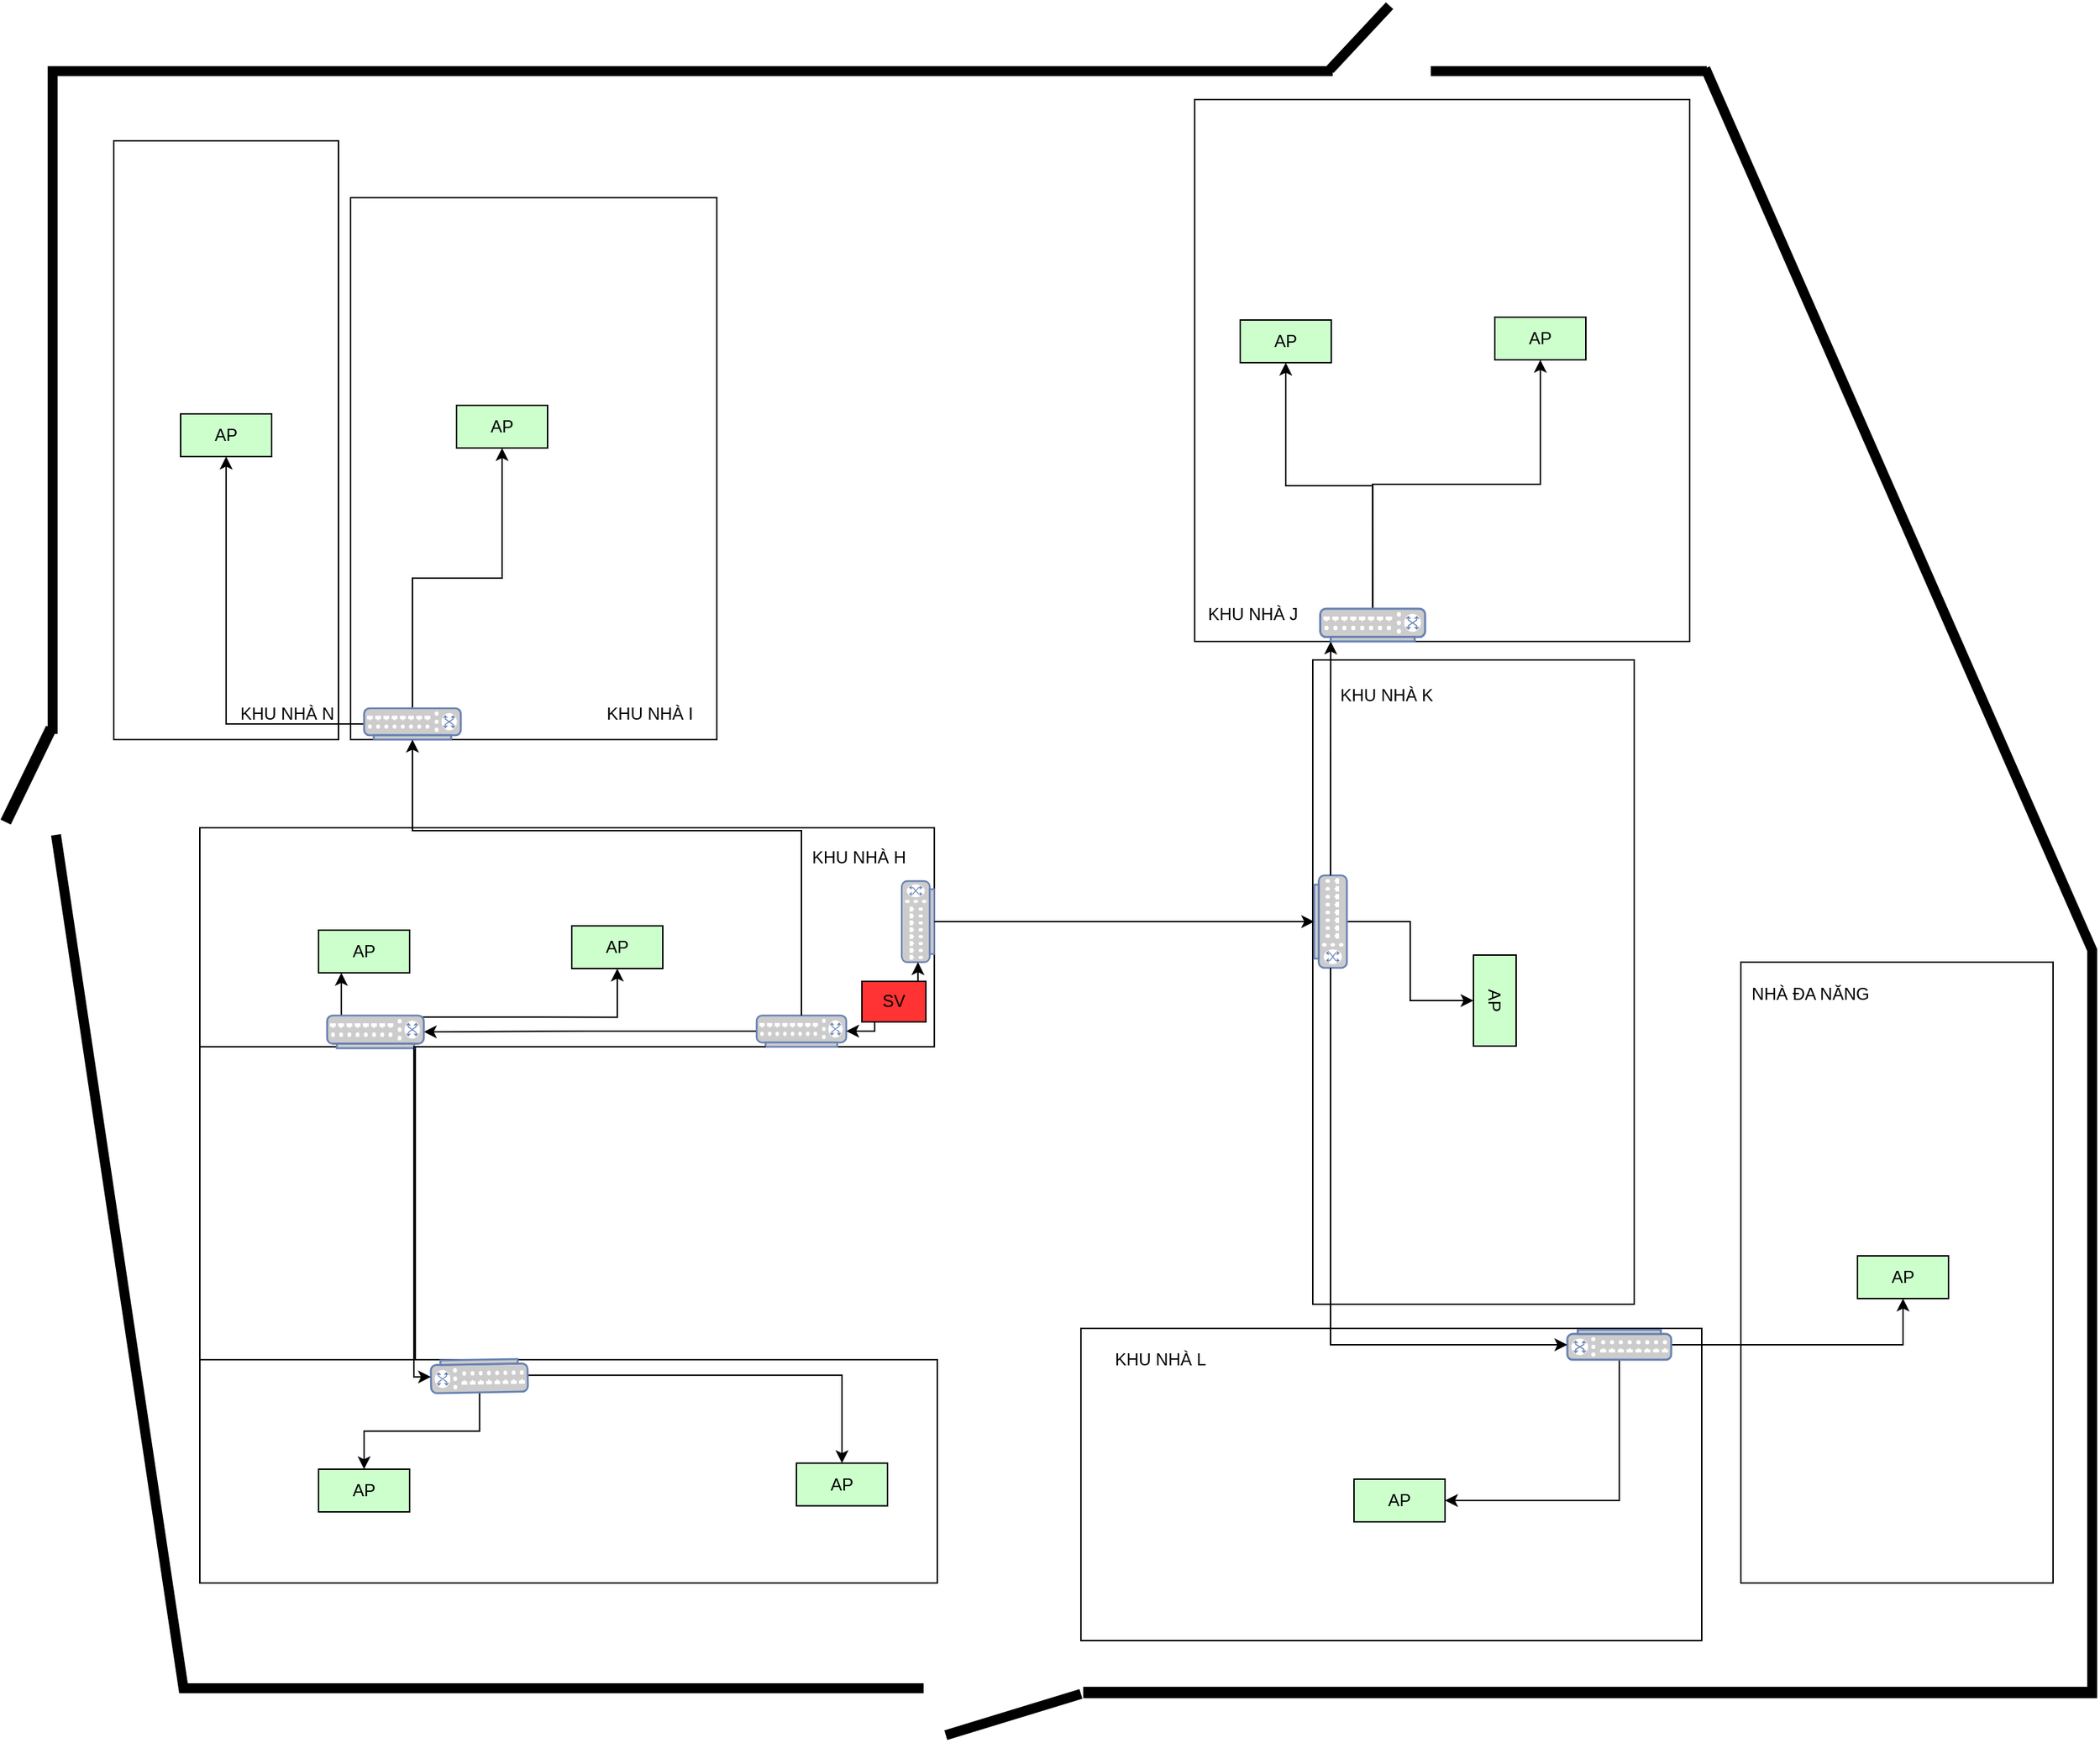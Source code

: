 <mxfile version="26.2.13">
  <diagram name="Trang-1" id="-2m3zkfMfWRAUJp8AQrv">
    <mxGraphModel dx="2983" dy="1703" grid="0" gridSize="10" guides="1" tooltips="1" connect="1" arrows="1" fold="1" page="1" pageScale="1" pageWidth="827" pageHeight="1169" math="0" shadow="0">
      <root>
        <mxCell id="0" />
        <mxCell id="1" parent="0" />
        <mxCell id="HvHcZhc-jqTBHGwA7SdA-494" value="" style="rounded=0;whiteSpace=wrap;html=1;" parent="1" vertex="1">
          <mxGeometry x="674.5" y="749" width="151.5" height="220" as="geometry" />
        </mxCell>
        <mxCell id="HvHcZhc-jqTBHGwA7SdA-395" value="" style="rounded=0;whiteSpace=wrap;html=1;" parent="1" vertex="1">
          <mxGeometry x="674.5" y="595" width="516.38" height="154" as="geometry" />
        </mxCell>
        <mxCell id="HvHcZhc-jqTBHGwA7SdA-296" value="" style="rounded=0;whiteSpace=wrap;html=1;" parent="1" vertex="1">
          <mxGeometry x="780.5" y="152" width="257.5" height="381" as="geometry" />
        </mxCell>
        <mxCell id="HvHcZhc-jqTBHGwA7SdA-295" value="" style="rounded=0;whiteSpace=wrap;html=1;" parent="1" vertex="1">
          <mxGeometry x="614" y="112" width="158" height="421" as="geometry" />
        </mxCell>
        <mxCell id="HvHcZhc-jqTBHGwA7SdA-495" value="" style="rounded=0;whiteSpace=wrap;html=1;" parent="1" vertex="1">
          <mxGeometry x="674.5" y="969" width="518.5" height="157" as="geometry" />
        </mxCell>
        <mxCell id="HvHcZhc-jqTBHGwA7SdA-594" value="" style="rounded=0;whiteSpace=wrap;html=1;" parent="1" vertex="1">
          <mxGeometry x="1374" y="83" width="348" height="381" as="geometry" />
        </mxCell>
        <mxCell id="HvHcZhc-jqTBHGwA7SdA-987" value="" style="rounded=0;whiteSpace=wrap;html=1;" parent="1" vertex="1">
          <mxGeometry x="1457" y="477" width="226" height="453" as="geometry" />
        </mxCell>
        <mxCell id="HvHcZhc-jqTBHGwA7SdA-1576" value="" style="rounded=0;whiteSpace=wrap;html=1;" parent="1" vertex="1">
          <mxGeometry x="1294" y="947" width="436.5" height="219.5" as="geometry" />
        </mxCell>
        <mxCell id="HvHcZhc-jqTBHGwA7SdA-1773" value="" style="rounded=0;whiteSpace=wrap;html=1;direction=south;" parent="1" vertex="1">
          <mxGeometry x="1758" y="689.5" width="219.5" height="436.5" as="geometry" />
        </mxCell>
        <mxCell id="HvHcZhc-jqTBHGwA7SdA-1872" value="NHÀ ĐA NĂNG" style="text;html=1;align=center;verticalAlign=middle;whiteSpace=wrap;rounded=0;" parent="1" vertex="1">
          <mxGeometry x="1760.25" y="697" width="94" height="30" as="geometry" />
        </mxCell>
        <mxCell id="HvHcZhc-jqTBHGwA7SdA-1873" value="KHU NHÀ L" style="text;html=1;align=center;verticalAlign=middle;whiteSpace=wrap;rounded=0;" parent="1" vertex="1">
          <mxGeometry x="1303" y="954" width="94" height="30" as="geometry" />
        </mxCell>
        <mxCell id="HvHcZhc-jqTBHGwA7SdA-1874" value="KHU NHÀ K" style="text;html=1;align=center;verticalAlign=middle;whiteSpace=wrap;rounded=0;" parent="1" vertex="1">
          <mxGeometry x="1462.49" y="487" width="94" height="30" as="geometry" />
        </mxCell>
        <mxCell id="HvHcZhc-jqTBHGwA7SdA-1875" value="KHU NHÀ J" style="text;html=1;align=center;verticalAlign=middle;whiteSpace=wrap;rounded=0;" parent="1" vertex="1">
          <mxGeometry x="1368.49" y="430" width="94" height="30" as="geometry" />
        </mxCell>
        <mxCell id="HvHcZhc-jqTBHGwA7SdA-1876" value="KHU NHÀ I" style="text;html=1;align=center;verticalAlign=middle;whiteSpace=wrap;rounded=0;" parent="1" vertex="1">
          <mxGeometry x="944" y="498" width="94" height="34" as="geometry" />
        </mxCell>
        <mxCell id="HvHcZhc-jqTBHGwA7SdA-1877" value="KHU NHÀ N" style="text;html=1;align=center;verticalAlign=middle;whiteSpace=wrap;rounded=0;" parent="1" vertex="1">
          <mxGeometry x="688.75" y="500" width="94" height="30" as="geometry" />
        </mxCell>
        <mxCell id="HvHcZhc-jqTBHGwA7SdA-1878" value="KHU NHÀ H" style="text;html=1;align=center;verticalAlign=middle;whiteSpace=wrap;rounded=0;" parent="1" vertex="1">
          <mxGeometry x="1091" y="601" width="94" height="30" as="geometry" />
        </mxCell>
        <mxCell id="lTb1wYiHKmWcIrSzWkal-1" value="" style="endArrow=none;html=1;rounded=0;strokeWidth=7;" parent="1" edge="1">
          <mxGeometry width="50" height="50" relative="1" as="geometry">
            <mxPoint x="571" y="529" as="sourcePoint" />
            <mxPoint x="1471" y="63" as="targetPoint" />
            <Array as="points">
              <mxPoint x="571" y="63" />
            </Array>
          </mxGeometry>
        </mxCell>
        <mxCell id="lTb1wYiHKmWcIrSzWkal-2" value="" style="endArrow=none;html=1;rounded=0;strokeWidth=7;" parent="1" edge="1">
          <mxGeometry width="50" height="50" relative="1" as="geometry">
            <mxPoint x="1183.37" y="1200" as="sourcePoint" />
            <mxPoint x="573.37" y="600" as="targetPoint" />
            <Array as="points">
              <mxPoint x="663" y="1200" />
            </Array>
          </mxGeometry>
        </mxCell>
        <mxCell id="lTb1wYiHKmWcIrSzWkal-3" value="" style="endArrow=none;html=1;rounded=0;strokeWidth=7;" parent="1" edge="1">
          <mxGeometry width="50" height="50" relative="1" as="geometry">
            <mxPoint x="2005" y="1207" as="sourcePoint" />
            <mxPoint x="1733" y="61" as="targetPoint" />
            <Array as="points">
              <mxPoint x="2005" y="681" />
            </Array>
          </mxGeometry>
        </mxCell>
        <mxCell id="lTb1wYiHKmWcIrSzWkal-4" value="" style="endArrow=none;html=1;rounded=0;strokeWidth=8;" parent="1" edge="1">
          <mxGeometry width="50" height="50" relative="1" as="geometry">
            <mxPoint x="1295.63" y="1203" as="sourcePoint" />
            <mxPoint x="2001.63" y="1203" as="targetPoint" />
          </mxGeometry>
        </mxCell>
        <mxCell id="lTb1wYiHKmWcIrSzWkal-5" value="SV" style="rounded=0;whiteSpace=wrap;html=1;strokeColor=#000000;fillColor=#FF3333;" parent="1" vertex="1">
          <mxGeometry x="1140" y="703" width="45" height="28.5" as="geometry" />
        </mxCell>
        <mxCell id="lTb1wYiHKmWcIrSzWkal-22" style="edgeStyle=orthogonalEdgeStyle;rounded=0;orthogonalLoop=1;jettySize=auto;html=1;exitX=0;exitY=0.5;exitDx=0;exitDy=0;exitPerimeter=0;" parent="1" source="lTb1wYiHKmWcIrSzWkal-8" target="lTb1wYiHKmWcIrSzWkal-21" edge="1">
          <mxGeometry relative="1" as="geometry" />
        </mxCell>
        <mxCell id="lTb1wYiHKmWcIrSzWkal-8" value="" style="fontColor=#0066CC;verticalAlign=top;verticalLabelPosition=bottom;labelPosition=center;align=center;html=1;outlineConnect=0;fillColor=#CCCCCC;strokeColor=#6881B3;gradientColor=none;gradientDirection=north;strokeWidth=2;shape=mxgraph.networks.switch;" parent="1" vertex="1">
          <mxGeometry x="1066" y="727" width="63" height="22" as="geometry" />
        </mxCell>
        <mxCell id="lTb1wYiHKmWcIrSzWkal-9" value="" style="fontColor=#0066CC;verticalAlign=top;verticalLabelPosition=bottom;labelPosition=center;align=center;html=1;outlineConnect=0;fillColor=#CCCCCC;strokeColor=#6881B3;gradientColor=none;gradientDirection=north;strokeWidth=2;shape=mxgraph.networks.switch;direction=north;" parent="1" vertex="1">
          <mxGeometry x="1168" y="632.5" width="22.88" height="57" as="geometry" />
        </mxCell>
        <mxCell id="lTb1wYiHKmWcIrSzWkal-10" style="edgeStyle=orthogonalEdgeStyle;rounded=0;orthogonalLoop=1;jettySize=auto;html=1;exitX=0.5;exitY=1;exitDx=0;exitDy=0;" parent="1" source="lTb1wYiHKmWcIrSzWkal-5" target="lTb1wYiHKmWcIrSzWkal-5" edge="1">
          <mxGeometry relative="1" as="geometry" />
        </mxCell>
        <mxCell id="lTb1wYiHKmWcIrSzWkal-12" value="AP" style="rounded=0;whiteSpace=wrap;html=1;fillColor=#CCFFCC;" parent="1" vertex="1">
          <mxGeometry x="936" y="664" width="64" height="30" as="geometry" />
        </mxCell>
        <mxCell id="lTb1wYiHKmWcIrSzWkal-13" value="AP" style="rounded=0;whiteSpace=wrap;html=1;fillColor=#CCFFCC;" parent="1" vertex="1">
          <mxGeometry x="758" y="667" width="64" height="30" as="geometry" />
        </mxCell>
        <mxCell id="lTb1wYiHKmWcIrSzWkal-15" value="AP" style="rounded=0;whiteSpace=wrap;html=1;fillColor=#CCFFCC;" parent="1" vertex="1">
          <mxGeometry x="758" y="1046" width="64" height="30" as="geometry" />
        </mxCell>
        <mxCell id="lTb1wYiHKmWcIrSzWkal-16" value="AP" style="rounded=0;whiteSpace=wrap;html=1;fillColor=#CCFFCC;" parent="1" vertex="1">
          <mxGeometry x="1094" y="1041.75" width="64" height="30" as="geometry" />
        </mxCell>
        <mxCell id="lTb1wYiHKmWcIrSzWkal-19" style="edgeStyle=orthogonalEdgeStyle;rounded=0;orthogonalLoop=1;jettySize=auto;html=1;entryX=1;entryY=0.5;entryDx=0;entryDy=0;entryPerimeter=0;" parent="1" source="lTb1wYiHKmWcIrSzWkal-5" target="lTb1wYiHKmWcIrSzWkal-8" edge="1">
          <mxGeometry relative="1" as="geometry">
            <Array as="points">
              <mxPoint x="1149" y="738" />
            </Array>
          </mxGeometry>
        </mxCell>
        <mxCell id="lTb1wYiHKmWcIrSzWkal-20" style="edgeStyle=orthogonalEdgeStyle;rounded=0;orthogonalLoop=1;jettySize=auto;html=1;exitX=0.25;exitY=0;exitDx=0;exitDy=0;entryX=0;entryY=0.5;entryDx=0;entryDy=0;entryPerimeter=0;" parent="1" source="lTb1wYiHKmWcIrSzWkal-5" target="lTb1wYiHKmWcIrSzWkal-9" edge="1">
          <mxGeometry relative="1" as="geometry" />
        </mxCell>
        <mxCell id="lTb1wYiHKmWcIrSzWkal-23" style="edgeStyle=orthogonalEdgeStyle;rounded=0;orthogonalLoop=1;jettySize=auto;html=1;exitX=0.95;exitY=0.05;exitDx=0;exitDy=0;exitPerimeter=0;" parent="1" source="lTb1wYiHKmWcIrSzWkal-21" target="lTb1wYiHKmWcIrSzWkal-12" edge="1">
          <mxGeometry relative="1" as="geometry" />
        </mxCell>
        <mxCell id="lTb1wYiHKmWcIrSzWkal-24" style="edgeStyle=orthogonalEdgeStyle;rounded=0;orthogonalLoop=1;jettySize=auto;html=1;exitX=0.05;exitY=0.05;exitDx=0;exitDy=0;exitPerimeter=0;entryX=0.25;entryY=1;entryDx=0;entryDy=0;" parent="1" source="lTb1wYiHKmWcIrSzWkal-21" target="lTb1wYiHKmWcIrSzWkal-13" edge="1">
          <mxGeometry relative="1" as="geometry" />
        </mxCell>
        <mxCell id="lTb1wYiHKmWcIrSzWkal-21" value="" style="fontColor=#0066CC;verticalAlign=top;verticalLabelPosition=bottom;labelPosition=center;align=center;html=1;outlineConnect=0;fillColor=#CCCCCC;strokeColor=#6881B3;gradientColor=none;gradientDirection=north;strokeWidth=2;shape=mxgraph.networks.switch;rotation=0;" parent="1" vertex="1">
          <mxGeometry x="764" y="727" width="68" height="23" as="geometry" />
        </mxCell>
        <mxCell id="lTb1wYiHKmWcIrSzWkal-29" style="edgeStyle=orthogonalEdgeStyle;rounded=0;orthogonalLoop=1;jettySize=auto;html=1;exitX=0;exitY=0.5;exitDx=0;exitDy=0;exitPerimeter=0;entryX=0.5;entryY=0;entryDx=0;entryDy=0;" parent="1" source="lTb1wYiHKmWcIrSzWkal-25" target="lTb1wYiHKmWcIrSzWkal-16" edge="1">
          <mxGeometry relative="1" as="geometry" />
        </mxCell>
        <mxCell id="nGtqdJ-OpzND65D44csV-1" style="edgeStyle=orthogonalEdgeStyle;rounded=0;orthogonalLoop=1;jettySize=auto;html=1;exitX=0.5;exitY=0;exitDx=0;exitDy=0;exitPerimeter=0;entryX=0.5;entryY=0;entryDx=0;entryDy=0;" parent="1" source="lTb1wYiHKmWcIrSzWkal-25" target="lTb1wYiHKmWcIrSzWkal-15" edge="1">
          <mxGeometry relative="1" as="geometry" />
        </mxCell>
        <mxCell id="lTb1wYiHKmWcIrSzWkal-25" value="" style="fontColor=#0066CC;verticalAlign=top;verticalLabelPosition=bottom;labelPosition=center;align=center;html=1;outlineConnect=0;fillColor=#CCCCCC;strokeColor=#6881B3;gradientColor=none;gradientDirection=north;strokeWidth=2;shape=mxgraph.networks.switch;rotation=-181;" parent="1" vertex="1">
          <mxGeometry x="837" y="969" width="68" height="23" as="geometry" />
        </mxCell>
        <mxCell id="lTb1wYiHKmWcIrSzWkal-26" style="edgeStyle=orthogonalEdgeStyle;rounded=0;orthogonalLoop=1;jettySize=auto;html=1;exitX=0.1;exitY=1;exitDx=0;exitDy=0;exitPerimeter=0;entryX=1;entryY=0.5;entryDx=0;entryDy=0;entryPerimeter=0;" parent="1" source="lTb1wYiHKmWcIrSzWkal-8" target="lTb1wYiHKmWcIrSzWkal-25" edge="1">
          <mxGeometry relative="1" as="geometry">
            <Array as="points">
              <mxPoint x="825" y="749" />
              <mxPoint x="825" y="981" />
            </Array>
          </mxGeometry>
        </mxCell>
        <mxCell id="lTb1wYiHKmWcIrSzWkal-30" value="" style="endArrow=none;html=1;rounded=0;strokeWidth=8;" parent="1" edge="1">
          <mxGeometry width="50" height="50" relative="1" as="geometry">
            <mxPoint x="538" y="591" as="sourcePoint" />
            <mxPoint x="570" y="525" as="targetPoint" />
          </mxGeometry>
        </mxCell>
        <mxCell id="lTb1wYiHKmWcIrSzWkal-31" value="" style="endArrow=none;html=1;rounded=0;strokeWidth=7;" parent="1" edge="1">
          <mxGeometry width="50" height="50" relative="1" as="geometry">
            <mxPoint x="1199" y="1233" as="sourcePoint" />
            <mxPoint x="1294" y="1204" as="targetPoint" />
          </mxGeometry>
        </mxCell>
        <mxCell id="lTb1wYiHKmWcIrSzWkal-38" style="edgeStyle=orthogonalEdgeStyle;rounded=0;orthogonalLoop=1;jettySize=auto;html=1;exitX=0.5;exitY=0;exitDx=0;exitDy=0;exitPerimeter=0;entryX=0.5;entryY=1;entryDx=0;entryDy=0;" parent="1" source="lTb1wYiHKmWcIrSzWkal-32" target="lTb1wYiHKmWcIrSzWkal-37" edge="1">
          <mxGeometry relative="1" as="geometry" />
        </mxCell>
        <mxCell id="lTb1wYiHKmWcIrSzWkal-39" style="edgeStyle=orthogonalEdgeStyle;rounded=0;orthogonalLoop=1;jettySize=auto;html=1;exitX=0;exitY=0.5;exitDx=0;exitDy=0;exitPerimeter=0;entryX=0.5;entryY=1;entryDx=0;entryDy=0;" parent="1" source="lTb1wYiHKmWcIrSzWkal-32" target="lTb1wYiHKmWcIrSzWkal-36" edge="1">
          <mxGeometry relative="1" as="geometry" />
        </mxCell>
        <mxCell id="lTb1wYiHKmWcIrSzWkal-32" value="" style="fontColor=#0066CC;verticalAlign=top;verticalLabelPosition=bottom;labelPosition=center;align=center;html=1;outlineConnect=0;fillColor=#CCCCCC;strokeColor=#6881B3;gradientColor=none;gradientDirection=north;strokeWidth=2;shape=mxgraph.networks.switch;" parent="1" vertex="1">
          <mxGeometry x="790" y="511" width="68" height="22" as="geometry" />
        </mxCell>
        <mxCell id="lTb1wYiHKmWcIrSzWkal-34" style="edgeStyle=orthogonalEdgeStyle;rounded=0;orthogonalLoop=1;jettySize=auto;html=1;exitX=0.5;exitY=0;exitDx=0;exitDy=0;exitPerimeter=0;entryX=0.5;entryY=1;entryDx=0;entryDy=0;entryPerimeter=0;" parent="1" source="lTb1wYiHKmWcIrSzWkal-8" target="lTb1wYiHKmWcIrSzWkal-32" edge="1">
          <mxGeometry relative="1" as="geometry">
            <Array as="points">
              <mxPoint x="1097" y="597" />
              <mxPoint x="824" y="597" />
            </Array>
          </mxGeometry>
        </mxCell>
        <mxCell id="lTb1wYiHKmWcIrSzWkal-36" value="AP" style="rounded=0;whiteSpace=wrap;html=1;fillColor=#CCFFCC;" parent="1" vertex="1">
          <mxGeometry x="661" y="304" width="64" height="30" as="geometry" />
        </mxCell>
        <mxCell id="lTb1wYiHKmWcIrSzWkal-37" value="AP" style="rounded=0;whiteSpace=wrap;html=1;fillColor=#CCFFCC;" parent="1" vertex="1">
          <mxGeometry x="855" y="298" width="64" height="30" as="geometry" />
        </mxCell>
        <mxCell id="nGtqdJ-OpzND65D44csV-2" style="edgeStyle=orthogonalEdgeStyle;rounded=0;orthogonalLoop=1;jettySize=auto;html=1;exitX=0.5;exitY=0;exitDx=0;exitDy=0;exitPerimeter=0;entryX=0.5;entryY=1;entryDx=0;entryDy=0;" parent="1" source="lTb1wYiHKmWcIrSzWkal-40" target="o29gqdmNGSgc_leKDFlv-10" edge="1">
          <mxGeometry relative="1" as="geometry" />
        </mxCell>
        <mxCell id="lTb1wYiHKmWcIrSzWkal-40" value="" style="fontColor=#0066CC;verticalAlign=top;verticalLabelPosition=bottom;labelPosition=center;align=center;html=1;outlineConnect=0;fillColor=#CCCCCC;strokeColor=#6881B3;gradientColor=none;gradientDirection=north;strokeWidth=2;shape=mxgraph.networks.switch;rotation=90;" parent="1" vertex="1">
          <mxGeometry x="1437" y="649.5" width="65" height="23" as="geometry" />
        </mxCell>
        <mxCell id="o29gqdmNGSgc_leKDFlv-16" style="edgeStyle=orthogonalEdgeStyle;rounded=0;orthogonalLoop=1;jettySize=auto;html=1;exitX=0;exitY=0.5;exitDx=0;exitDy=0;exitPerimeter=0;entryX=0.5;entryY=1;entryDx=0;entryDy=0;" parent="1" source="lTb1wYiHKmWcIrSzWkal-41" target="o29gqdmNGSgc_leKDFlv-11" edge="1">
          <mxGeometry relative="1" as="geometry" />
        </mxCell>
        <mxCell id="o29gqdmNGSgc_leKDFlv-17" style="edgeStyle=orthogonalEdgeStyle;rounded=0;orthogonalLoop=1;jettySize=auto;html=1;exitX=0.5;exitY=0;exitDx=0;exitDy=0;exitPerimeter=0;entryX=1;entryY=0.5;entryDx=0;entryDy=0;" parent="1" source="lTb1wYiHKmWcIrSzWkal-41" target="o29gqdmNGSgc_leKDFlv-12" edge="1">
          <mxGeometry relative="1" as="geometry" />
        </mxCell>
        <mxCell id="lTb1wYiHKmWcIrSzWkal-41" value="" style="fontColor=#0066CC;verticalAlign=top;verticalLabelPosition=bottom;labelPosition=center;align=center;html=1;outlineConnect=0;fillColor=#CCCCCC;strokeColor=#6881B3;gradientColor=none;gradientDirection=north;strokeWidth=2;shape=mxgraph.networks.switch;rotation=-180;" parent="1" vertex="1">
          <mxGeometry x="1636" y="948" width="73" height="21" as="geometry" />
        </mxCell>
        <mxCell id="o29gqdmNGSgc_leKDFlv-13" style="edgeStyle=orthogonalEdgeStyle;rounded=0;orthogonalLoop=1;jettySize=auto;html=1;exitX=0.5;exitY=0;exitDx=0;exitDy=0;exitPerimeter=0;entryX=0.5;entryY=1;entryDx=0;entryDy=0;" parent="1" source="lTb1wYiHKmWcIrSzWkal-42" target="o29gqdmNGSgc_leKDFlv-8" edge="1">
          <mxGeometry relative="1" as="geometry" />
        </mxCell>
        <mxCell id="nGtqdJ-OpzND65D44csV-4" style="edgeStyle=orthogonalEdgeStyle;rounded=0;orthogonalLoop=1;jettySize=auto;html=1;exitX=0.5;exitY=0;exitDx=0;exitDy=0;exitPerimeter=0;entryX=0.5;entryY=1;entryDx=0;entryDy=0;" parent="1" source="lTb1wYiHKmWcIrSzWkal-42" target="nGtqdJ-OpzND65D44csV-3" edge="1">
          <mxGeometry relative="1" as="geometry" />
        </mxCell>
        <mxCell id="lTb1wYiHKmWcIrSzWkal-42" value="" style="fontColor=#0066CC;verticalAlign=top;verticalLabelPosition=bottom;labelPosition=center;align=center;html=1;outlineConnect=0;fillColor=#CCCCCC;strokeColor=#6881B3;gradientColor=none;gradientDirection=north;strokeWidth=2;shape=mxgraph.networks.switch;" parent="1" vertex="1">
          <mxGeometry x="1462.25" y="441" width="73.75" height="23" as="geometry" />
        </mxCell>
        <mxCell id="o29gqdmNGSgc_leKDFlv-2" value="" style="endArrow=none;html=1;rounded=0;strokeWidth=7;" parent="1" edge="1">
          <mxGeometry width="50" height="50" relative="1" as="geometry">
            <mxPoint x="1540" y="63" as="sourcePoint" />
            <mxPoint x="1734" y="63" as="targetPoint" />
          </mxGeometry>
        </mxCell>
        <mxCell id="o29gqdmNGSgc_leKDFlv-3" value="" style="endArrow=none;html=1;rounded=0;strokeWidth=7;" parent="1" edge="1">
          <mxGeometry width="50" height="50" relative="1" as="geometry">
            <mxPoint x="1469" y="62" as="sourcePoint" />
            <mxPoint x="1511" y="17" as="targetPoint" />
          </mxGeometry>
        </mxCell>
        <mxCell id="o29gqdmNGSgc_leKDFlv-5" style="edgeStyle=orthogonalEdgeStyle;rounded=0;orthogonalLoop=1;jettySize=auto;html=1;exitX=0.5;exitY=1;exitDx=0;exitDy=0;exitPerimeter=0;entryX=0.5;entryY=1;entryDx=0;entryDy=0;entryPerimeter=0;" parent="1" source="lTb1wYiHKmWcIrSzWkal-9" target="lTb1wYiHKmWcIrSzWkal-40" edge="1">
          <mxGeometry relative="1" as="geometry" />
        </mxCell>
        <mxCell id="o29gqdmNGSgc_leKDFlv-6" style="edgeStyle=orthogonalEdgeStyle;rounded=0;orthogonalLoop=1;jettySize=auto;html=1;exitX=0;exitY=0.5;exitDx=0;exitDy=0;exitPerimeter=0;entryX=0.1;entryY=1;entryDx=0;entryDy=0;entryPerimeter=0;" parent="1" source="lTb1wYiHKmWcIrSzWkal-40" target="lTb1wYiHKmWcIrSzWkal-42" edge="1">
          <mxGeometry relative="1" as="geometry" />
        </mxCell>
        <mxCell id="o29gqdmNGSgc_leKDFlv-7" style="edgeStyle=orthogonalEdgeStyle;rounded=0;orthogonalLoop=1;jettySize=auto;html=1;exitX=1;exitY=0.5;exitDx=0;exitDy=0;exitPerimeter=0;entryX=1;entryY=0.5;entryDx=0;entryDy=0;entryPerimeter=0;" parent="1" source="lTb1wYiHKmWcIrSzWkal-40" target="lTb1wYiHKmWcIrSzWkal-41" edge="1">
          <mxGeometry relative="1" as="geometry" />
        </mxCell>
        <mxCell id="o29gqdmNGSgc_leKDFlv-8" value="AP" style="rounded=0;whiteSpace=wrap;html=1;fillColor=#CCFFCC;" parent="1" vertex="1">
          <mxGeometry x="1406" y="238" width="64" height="30" as="geometry" />
        </mxCell>
        <mxCell id="o29gqdmNGSgc_leKDFlv-10" value="AP" style="rounded=0;whiteSpace=wrap;html=1;fillColor=#CCFFCC;rotation=90;" parent="1" vertex="1">
          <mxGeometry x="1553" y="701.5" width="64" height="30" as="geometry" />
        </mxCell>
        <mxCell id="o29gqdmNGSgc_leKDFlv-11" value="AP" style="rounded=0;whiteSpace=wrap;html=1;fillColor=#CCFFCC;" parent="1" vertex="1">
          <mxGeometry x="1840" y="896" width="64" height="30" as="geometry" />
        </mxCell>
        <mxCell id="o29gqdmNGSgc_leKDFlv-12" value="AP" style="rounded=0;whiteSpace=wrap;html=1;fillColor=#CCFFCC;" parent="1" vertex="1">
          <mxGeometry x="1486" y="1053" width="64" height="30" as="geometry" />
        </mxCell>
        <mxCell id="nGtqdJ-OpzND65D44csV-3" value="AP" style="rounded=0;whiteSpace=wrap;html=1;fillColor=#CCFFCC;" parent="1" vertex="1">
          <mxGeometry x="1585" y="236" width="64" height="30" as="geometry" />
        </mxCell>
      </root>
    </mxGraphModel>
  </diagram>
</mxfile>
